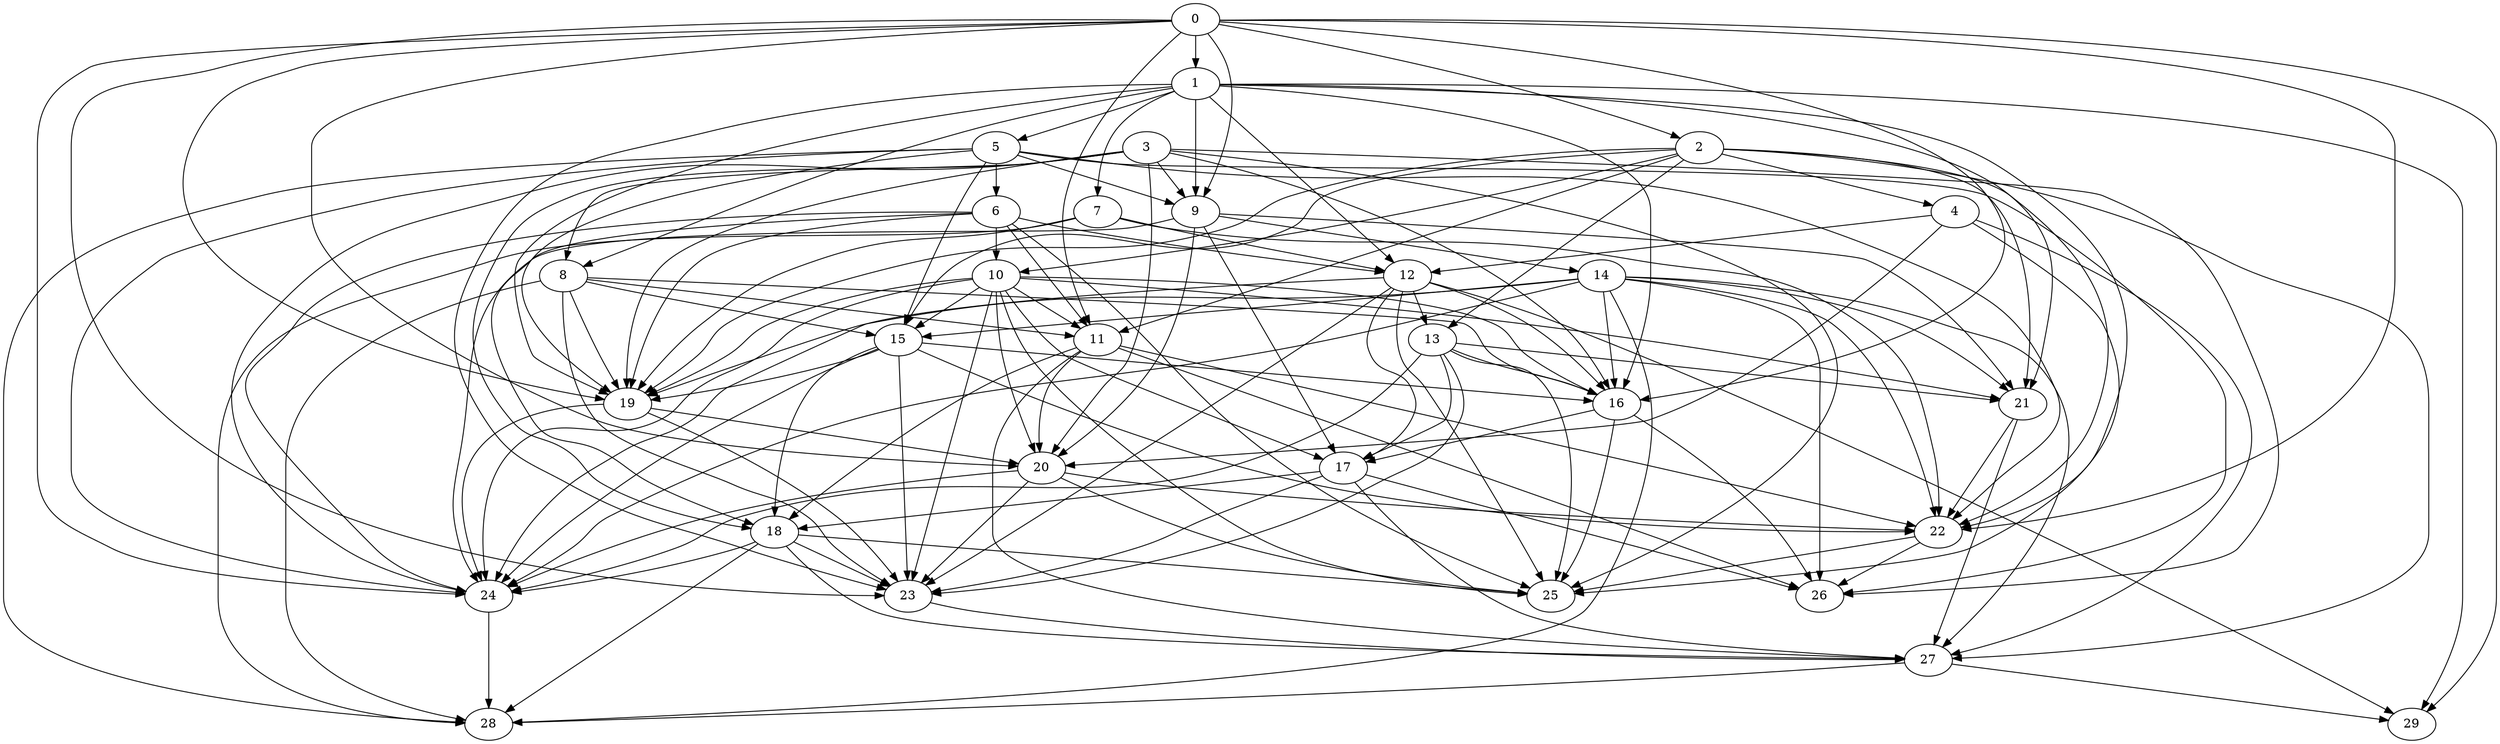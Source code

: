 digraph "Random_Nodes_30_Density_4.80_CCR_0.10_WeightType_Random_GB" {
	graph ["Duplicate states"=0,
		GraphType=Random,
		"Max states in OPEN"=0,
		Modes="120000ms; topo-ordered tasks, ; Pruning: task equivalence, fixed order ready list, ; F-value: ; Optimisation: best schedule length (\
SL) optimisation on equal, ",
		NumberOfTasks=30,
		"Pruned using list schedule length"=21698,
		"States removed from OPEN"=0,
		TargetSystem="Homogeneous-16",
		"Time to schedule (ms)"=412,
		"Total idle time"=26648,
		"Total schedule length"=4153,
		"Total sequential time"=8491,
		"Total states created"=43926
	];
	0	["Finish time"=296,
		Processor=0,
		"Start time"=0,
		Weight=296];
	1	["Finish time"=592,
		Processor=0,
		"Start time"=296,
		Weight=296];
	0 -> 1	[Weight=6];
	9	["Finish time"=1530,
		Processor=0,
		"Start time"=1036,
		Weight=494];
	0 -> 9	[Weight=5];
	2	["Finish time"=743,
		Processor=3,
		"Start time"=299,
		Weight=444];
	0 -> 2	[Weight=3];
	16	["Finish time"=2375,
		Processor=2,
		"Start time"=2276,
		Weight=99];
	0 -> 16	[Weight=10];
	11	["Finish time"=1988,
		Processor=8,
		"Start time"=1791,
		Weight=197];
	0 -> 11	[Weight=8];
	19	["Finish time"=2429,
		Processor=9,
		"Start time"=2281,
		Weight=148];
	0 -> 19	[Weight=4];
	20	["Finish time"=2830,
		Processor=10,
		"Start time"=2435,
		Weight=395];
	0 -> 20	[Weight=2];
	23	["Finish time"=3511,
		Processor=2,
		"Start time"=3017,
		Weight=494];
	0 -> 23	[Weight=6];
	22	["Finish time"=2935,
		Processor=12,
		"Start time"=2836,
		Weight=99];
	0 -> 22	[Weight=9];
	24	["Finish time"=3269,
		Processor=13,
		"Start time"=3022,
		Weight=247];
	0 -> 24	[Weight=5];
	29	["Finish time"=4057,
		Processor=15,
		"Start time"=3909,
		Weight=148];
	0 -> 29	[Weight=4];
	5	["Finish time"=1036,
		Processor=0,
		"Start time"=592,
		Weight=444];
	1 -> 5	[Weight=9];
	1 -> 9	[Weight=3];
	8	["Finish time"=797,
		Processor=4,
		"Start time"=600,
		Weight=197];
	1 -> 8	[Weight=8];
	7	["Finish time"=746,
		Processor=5,
		"Start time"=598,
		Weight=148];
	1 -> 7	[Weight=6];
	12	["Finish time"=1838,
		Processor=6,
		"Start time"=1542,
		Weight=296];
	1 -> 12	[Weight=5];
	1 -> 16	[Weight=2];
	1 -> 19	[Weight=8];
	1 -> 23	[Weight=8];
	21	["Finish time"=2146,
		Processor=11,
		"Start time"=1949,
		Weight=197];
	1 -> 21	[Weight=10];
	1 -> 22	[Weight=4];
	1 -> 29	[Weight=4];
	6	["Finish time"=1534,
		Processor=2,
		"Start time"=1040,
		Weight=494];
	5 -> 6	[Weight=4];
	5 -> 9	[Weight=5];
	15	["Finish time"=2276,
		Processor=2,
		"Start time"=1782,
		Weight=494];
	5 -> 15	[Weight=8];
	5 -> 19	[Weight=9];
	5 -> 22	[Weight=2];
	5 -> 24	[Weight=6];
	26	["Finish time"=3386,
		Processor=14,
		"Start time"=2942,
		Weight=444];
	5 -> 26	[Weight=7];
	28	["Finish time"=4153,
		Processor=2,
		"Start time"=3906,
		Weight=247];
	5 -> 28	[Weight=10];
	3	["Finish time"=99,
		Processor=1,
		"Start time"=0,
		Weight=99];
	3 -> 9	[Weight=5];
	3 -> 8	[Weight=7];
	3 -> 16	[Weight=7];
	3 -> 19	[Weight=7];
	3 -> 20	[Weight=9];
	18	["Finish time"=3017,
		Processor=2,
		"Start time"=2869,
		Weight=148];
	3 -> 18	[Weight=5];
	3 -> 24	[Weight=6];
	3 -> 26	[Weight=9];
	25	["Finish time"=3222,
		Processor=15,
		"Start time"=3025,
		Weight=197];
	3 -> 25	[Weight=7];
	10	["Finish time"=1781,
		Processor=2,
		"Start time"=1534,
		Weight=247];
	6 -> 10	[Weight=10];
	6 -> 12	[Weight=8];
	6 -> 11	[Weight=6];
	6 -> 19	[Weight=10];
	6 -> 18	[Weight=8];
	6 -> 24	[Weight=4];
	6 -> 25	[Weight=6];
	14	["Finish time"=1777,
		Processor=0,
		"Start time"=1530,
		Weight=247];
	9 -> 14	[Weight=10];
	17	["Finish time"=2869,
		Processor=2,
		"Start time"=2375,
		Weight=494];
	9 -> 17	[Weight=3];
	9 -> 20	[Weight=7];
	9 -> 21	[Weight=9];
	9 -> 24	[Weight=5];
	2 -> 10	[Weight=2];
	4	["Finish time"=998,
		Processor=2,
		"Start time"=751,
		Weight=247];
	2 -> 4	[Weight=8];
	2 -> 15	[Weight=5];
	13	["Finish time"=1946,
		Processor=7,
		"Start time"=1847,
		Weight=99];
	2 -> 13	[Weight=10];
	2 -> 11	[Weight=5];
	2 -> 19	[Weight=5];
	2 -> 21	[Weight=3];
	27	["Finish time"=3906,
		Processor=2,
		"Start time"=3511,
		Weight=395];
	2 -> 27	[Weight=3];
	2 -> 22	[Weight=6];
	10 -> 15	[Weight=6];
	10 -> 16	[Weight=4];
	10 -> 17	[Weight=4];
	10 -> 11	[Weight=10];
	10 -> 19	[Weight=8];
	10 -> 20	[Weight=6];
	10 -> 23	[Weight=2];
	10 -> 21	[Weight=2];
	10 -> 24	[Weight=2];
	10 -> 25	[Weight=8];
	14 -> 15	[Weight=5];
	14 -> 16	[Weight=6];
	14 -> 19	[Weight=9];
	14 -> 21	[Weight=4];
	14 -> 27	[Weight=6];
	14 -> 22	[Weight=8];
	14 -> 24	[Weight=4];
	14 -> 26	[Weight=5];
	14 -> 28	[Weight=9];
	8 -> 15	[Weight=2];
	8 -> 16	[Weight=9];
	8 -> 11	[Weight=5];
	8 -> 19	[Weight=4];
	8 -> 23	[Weight=4];
	8 -> 28	[Weight=5];
	4 -> 12	[Weight=10];
	4 -> 20	[Weight=8];
	4 -> 27	[Weight=4];
	4 -> 25	[Weight=2];
	7 -> 12	[Weight=4];
	7 -> 19	[Weight=3];
	7 -> 22	[Weight=9];
	7 -> 28	[Weight=7];
	15 -> 16	[Weight=10];
	15 -> 19	[Weight=5];
	15 -> 18	[Weight=8];
	15 -> 23	[Weight=5];
	15 -> 22	[Weight=8];
	15 -> 24	[Weight=2];
	12 -> 13	[Weight=9];
	12 -> 16	[Weight=3];
	12 -> 17	[Weight=9];
	12 -> 23	[Weight=7];
	12 -> 24	[Weight=10];
	12 -> 25	[Weight=10];
	12 -> 29	[Weight=5];
	13 -> 16	[Weight=2];
	13 -> 17	[Weight=5];
	13 -> 23	[Weight=8];
	13 -> 21	[Weight=3];
	13 -> 24	[Weight=10];
	13 -> 25	[Weight=9];
	16 -> 17	[Weight=3];
	16 -> 26	[Weight=3];
	16 -> 25	[Weight=6];
	17 -> 18	[Weight=8];
	17 -> 23	[Weight=7];
	17 -> 27	[Weight=3];
	17 -> 26	[Weight=4];
	11 -> 20	[Weight=5];
	11 -> 18	[Weight=4];
	11 -> 27	[Weight=5];
	11 -> 22	[Weight=9];
	11 -> 26	[Weight=5];
	19 -> 20	[Weight=6];
	19 -> 23	[Weight=3];
	19 -> 24	[Weight=3];
	20 -> 23	[Weight=5];
	20 -> 22	[Weight=6];
	20 -> 24	[Weight=5];
	20 -> 25	[Weight=5];
	18 -> 23	[Weight=2];
	18 -> 27	[Weight=2];
	18 -> 24	[Weight=5];
	18 -> 28	[Weight=8];
	18 -> 25	[Weight=8];
	23 -> 27	[Weight=8];
	21 -> 27	[Weight=3];
	21 -> 22	[Weight=3];
	27 -> 28	[Weight=6];
	27 -> 29	[Weight=3];
	22 -> 26	[Weight=7];
	22 -> 25	[Weight=10];
	24 -> 28	[Weight=2];
}
